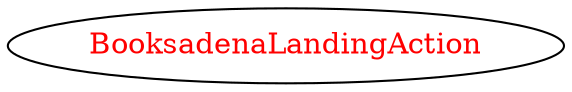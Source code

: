 digraph dependencyGraph {
 concentrate=true;
 ranksep="2.0";
 rankdir="LR"; 
 splines="ortho";
"BooksadenaLandingAction" [fontcolor="red"];
}